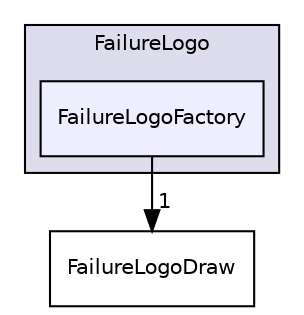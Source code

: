 digraph "C:/HAL/PG関係/03_作成プログラム/03_HAL授業/就職作品/Project/source/03_Object/2D/UI/FailureLogo/FailureLogoFactory" {
  compound=true
  node [ fontsize="10", fontname="Helvetica"];
  edge [ labelfontsize="10", labelfontname="Helvetica"];
  subgraph clusterdir_88411ae733fd0d27b8a602848e808527 {
    graph [ bgcolor="#ddddee", pencolor="black", label="FailureLogo" fontname="Helvetica", fontsize="10", URL="dir_88411ae733fd0d27b8a602848e808527.html"]
  dir_fb2af91d973e0d59f4c252082c8e7eed [shape=box, label="FailureLogoFactory", style="filled", fillcolor="#eeeeff", pencolor="black", URL="dir_fb2af91d973e0d59f4c252082c8e7eed.html"];
  }
  dir_02223daf35f039835567255e8e4246b9 [shape=box label="FailureLogoDraw" URL="dir_02223daf35f039835567255e8e4246b9.html"];
  dir_fb2af91d973e0d59f4c252082c8e7eed->dir_02223daf35f039835567255e8e4246b9 [headlabel="1", labeldistance=1.5 headhref="dir_000035_000034.html"];
}

